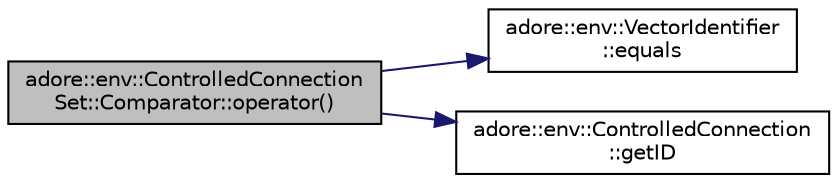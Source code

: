 digraph "adore::env::ControlledConnectionSet::Comparator::operator()"
{
 // LATEX_PDF_SIZE
  edge [fontname="Helvetica",fontsize="10",labelfontname="Helvetica",labelfontsize="10"];
  node [fontname="Helvetica",fontsize="10",shape=record];
  rankdir="LR";
  Node1 [label="adore::env::ControlledConnection\lSet::Comparator::operator()",height=0.2,width=0.4,color="black", fillcolor="grey75", style="filled", fontcolor="black",tooltip=" "];
  Node1 -> Node2 [color="midnightblue",fontsize="10",style="solid",fontname="Helvetica"];
  Node2 [label="adore::env::VectorIdentifier\l::equals",height=0.2,width=0.4,color="black", fillcolor="white", style="filled",URL="$structadore_1_1env_1_1VectorIdentifier.html#a3ba8fa87f38111d76c24ac2f16c1dd1a",tooltip=" "];
  Node1 -> Node3 [color="midnightblue",fontsize="10",style="solid",fontname="Helvetica"];
  Node3 [label="adore::env::ControlledConnection\l::getID",height=0.2,width=0.4,color="black", fillcolor="white", style="filled",URL="$classadore_1_1env_1_1ControlledConnection.html#a5691ab0eff0709472460d73009b71923",tooltip=" "];
}
